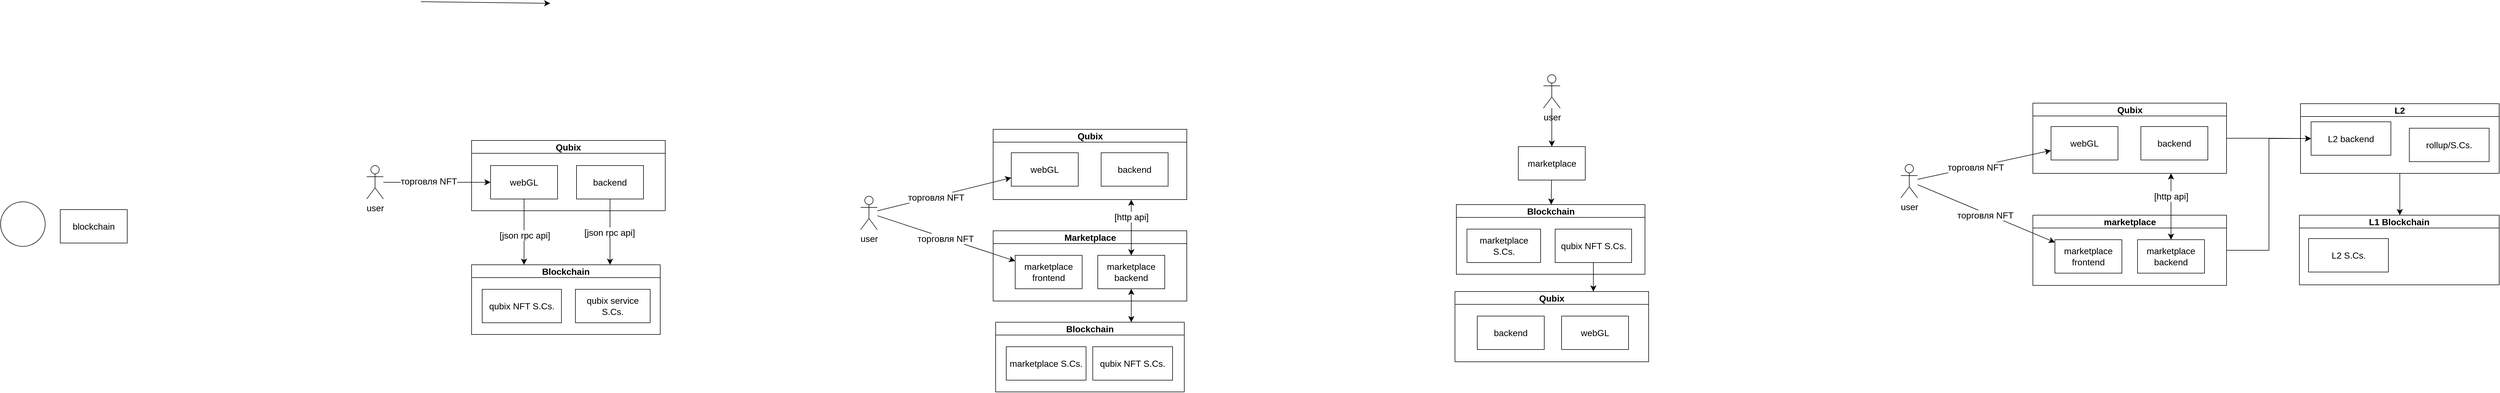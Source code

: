 <mxfile version="21.6.5" type="github">
  <diagram name="Page-1" id="zHUUiC82xC5pGfD_80GM">
    <mxGraphModel dx="2234" dy="1247" grid="0" gridSize="10" guides="1" tooltips="1" connect="1" arrows="1" fold="1" page="0" pageScale="1" pageWidth="1169" pageHeight="827" math="0" shadow="0">
      <root>
        <mxCell id="0" />
        <mxCell id="1" parent="0" />
        <mxCell id="BTJkSmiA3YUgXuVK6yyH-72" value="Marketplace" style="swimlane;whiteSpace=wrap;html=1;fontSize=16;" vertex="1" parent="1">
          <mxGeometry x="1085.5" y="197" width="347" height="126" as="geometry" />
        </mxCell>
        <mxCell id="BTJkSmiA3YUgXuVK6yyH-5" value="marketplace backend" style="rounded=0;whiteSpace=wrap;html=1;fontSize=16;" vertex="1" parent="BTJkSmiA3YUgXuVK6yyH-72">
          <mxGeometry x="187.5" y="44" width="120" height="60" as="geometry" />
        </mxCell>
        <mxCell id="BTJkSmiA3YUgXuVK6yyH-26" value="marketplace frontend" style="rounded=0;whiteSpace=wrap;html=1;fontSize=16;" vertex="1" parent="BTJkSmiA3YUgXuVK6yyH-72">
          <mxGeometry x="39.5" y="44" width="120" height="60" as="geometry" />
        </mxCell>
        <mxCell id="BTJkSmiA3YUgXuVK6yyH-2" value="" style="ellipse;whiteSpace=wrap;html=1;aspect=fixed;fontSize=16;" vertex="1" parent="1">
          <mxGeometry x="-693" y="145" width="80" height="80" as="geometry" />
        </mxCell>
        <mxCell id="BTJkSmiA3YUgXuVK6yyH-8" style="edgeStyle=elbowEdgeStyle;rounded=0;orthogonalLoop=1;jettySize=auto;html=1;fontSize=12;startSize=8;endSize=8;" edge="1" parent="1" source="BTJkSmiA3YUgXuVK6yyH-1" target="BTJkSmiA3YUgXuVK6yyH-7">
          <mxGeometry relative="1" as="geometry" />
        </mxCell>
        <mxCell id="BTJkSmiA3YUgXuVK6yyH-61" value="[json rpc api]" style="edgeLabel;html=1;align=center;verticalAlign=middle;resizable=0;points=[];fontSize=16;" vertex="1" connectable="0" parent="BTJkSmiA3YUgXuVK6yyH-8">
          <mxGeometry x="0.02" y="-1" relative="1" as="geometry">
            <mxPoint as="offset" />
          </mxGeometry>
        </mxCell>
        <mxCell id="BTJkSmiA3YUgXuVK6yyH-19" style="edgeStyle=elbowEdgeStyle;rounded=0;orthogonalLoop=1;jettySize=auto;html=1;fontSize=12;startSize=8;endSize=8;startArrow=classic;startFill=1;" edge="1" parent="1" source="BTJkSmiA3YUgXuVK6yyH-5" target="BTJkSmiA3YUgXuVK6yyH-17">
          <mxGeometry relative="1" as="geometry" />
        </mxCell>
        <mxCell id="BTJkSmiA3YUgXuVK6yyH-7" value="Blockchain" style="swimlane;whiteSpace=wrap;html=1;fontSize=16;" vertex="1" parent="1">
          <mxGeometry x="151" y="258" width="338" height="125" as="geometry" />
        </mxCell>
        <mxCell id="BTJkSmiA3YUgXuVK6yyH-3" value="qubix NFT S.Cs." style="rounded=0;whiteSpace=wrap;html=1;fontSize=16;" vertex="1" parent="BTJkSmiA3YUgXuVK6yyH-7">
          <mxGeometry x="19" y="44" width="142" height="60" as="geometry" />
        </mxCell>
        <mxCell id="BTJkSmiA3YUgXuVK6yyH-64" value="qubix service S.Cs." style="rounded=0;whiteSpace=wrap;html=1;fontSize=16;" vertex="1" parent="BTJkSmiA3YUgXuVK6yyH-7">
          <mxGeometry x="186" y="44" width="134" height="60" as="geometry" />
        </mxCell>
        <mxCell id="BTJkSmiA3YUgXuVK6yyH-6" value="blockchain" style="rounded=0;whiteSpace=wrap;html=1;fontSize=16;" vertex="1" parent="1">
          <mxGeometry x="-586" y="159" width="120" height="60" as="geometry" />
        </mxCell>
        <mxCell id="BTJkSmiA3YUgXuVK6yyH-11" style="edgeStyle=elbowEdgeStyle;rounded=0;orthogonalLoop=1;jettySize=auto;html=1;fontSize=12;startSize=8;endSize=8;" edge="1" parent="1" source="BTJkSmiA3YUgXuVK6yyH-4" target="BTJkSmiA3YUgXuVK6yyH-7">
          <mxGeometry relative="1" as="geometry">
            <mxPoint x="330" y="103" as="sourcePoint" />
            <mxPoint x="330" y="268" as="targetPoint" />
          </mxGeometry>
        </mxCell>
        <mxCell id="BTJkSmiA3YUgXuVK6yyH-60" value="[json rpc api]" style="edgeLabel;html=1;align=center;verticalAlign=middle;resizable=0;points=[];fontSize=16;" vertex="1" connectable="0" parent="BTJkSmiA3YUgXuVK6yyH-11">
          <mxGeometry x="0.098" y="1" relative="1" as="geometry">
            <mxPoint as="offset" />
          </mxGeometry>
        </mxCell>
        <mxCell id="BTJkSmiA3YUgXuVK6yyH-14" style="edgeStyle=elbowEdgeStyle;rounded=0;orthogonalLoop=1;jettySize=auto;html=1;fontSize=12;startSize=8;endSize=8;startArrow=classic;startFill=1;" edge="1" parent="1" source="BTJkSmiA3YUgXuVK6yyH-23" target="BTJkSmiA3YUgXuVK6yyH-5">
          <mxGeometry relative="1" as="geometry">
            <mxPoint x="1133" y="218" as="sourcePoint" />
          </mxGeometry>
        </mxCell>
        <mxCell id="BTJkSmiA3YUgXuVK6yyH-59" value="[http api]" style="edgeLabel;html=1;align=center;verticalAlign=middle;resizable=0;points=[];fontSize=16;" vertex="1" connectable="0" parent="BTJkSmiA3YUgXuVK6yyH-14">
          <mxGeometry x="-0.016" y="-2" relative="1" as="geometry">
            <mxPoint x="2" y="-18" as="offset" />
          </mxGeometry>
        </mxCell>
        <mxCell id="BTJkSmiA3YUgXuVK6yyH-16" style="edgeStyle=none;curved=1;rounded=0;orthogonalLoop=1;jettySize=auto;html=1;fontSize=12;startSize=8;endSize=8;" edge="1" parent="1" target="BTJkSmiA3YUgXuVK6yyH-12">
          <mxGeometry relative="1" as="geometry">
            <mxPoint x="1073" y="135" as="sourcePoint" />
          </mxGeometry>
        </mxCell>
        <mxCell id="BTJkSmiA3YUgXuVK6yyH-17" value="Blockchain" style="swimlane;whiteSpace=wrap;html=1;fontSize=16;" vertex="1" parent="1">
          <mxGeometry x="1090" y="361" width="338" height="125" as="geometry" />
        </mxCell>
        <mxCell id="BTJkSmiA3YUgXuVK6yyH-18" value="marketplace S.Cs." style="rounded=0;whiteSpace=wrap;html=1;fontSize=16;" vertex="1" parent="BTJkSmiA3YUgXuVK6yyH-17">
          <mxGeometry x="19" y="44" width="143" height="60" as="geometry" />
        </mxCell>
        <mxCell id="BTJkSmiA3YUgXuVK6yyH-65" value="qubix NFT S.Cs." style="rounded=0;whiteSpace=wrap;html=1;fontSize=16;" vertex="1" parent="BTJkSmiA3YUgXuVK6yyH-17">
          <mxGeometry x="174" y="44" width="143" height="60" as="geometry" />
        </mxCell>
        <mxCell id="BTJkSmiA3YUgXuVK6yyH-22" value="Qubix" style="swimlane;whiteSpace=wrap;html=1;fontSize=16;" vertex="1" parent="1">
          <mxGeometry x="151" y="35" width="347" height="126" as="geometry" />
        </mxCell>
        <mxCell id="BTJkSmiA3YUgXuVK6yyH-1" value="backend" style="rounded=0;whiteSpace=wrap;html=1;fontSize=16;" vertex="1" parent="BTJkSmiA3YUgXuVK6yyH-22">
          <mxGeometry x="188" y="45" width="120" height="60" as="geometry" />
        </mxCell>
        <mxCell id="BTJkSmiA3YUgXuVK6yyH-4" value="webGL" style="rounded=0;whiteSpace=wrap;html=1;fontSize=16;" vertex="1" parent="BTJkSmiA3YUgXuVK6yyH-22">
          <mxGeometry x="34" y="45" width="120" height="60" as="geometry" />
        </mxCell>
        <mxCell id="BTJkSmiA3YUgXuVK6yyH-23" value="Qubix" style="swimlane;whiteSpace=wrap;html=1;fontSize=16;" vertex="1" parent="1">
          <mxGeometry x="1085.5" y="15" width="347" height="126" as="geometry" />
        </mxCell>
        <mxCell id="BTJkSmiA3YUgXuVK6yyH-25" value="webGL" style="rounded=0;whiteSpace=wrap;html=1;fontSize=16;" vertex="1" parent="BTJkSmiA3YUgXuVK6yyH-23">
          <mxGeometry x="32.5" y="42" width="120" height="60" as="geometry" />
        </mxCell>
        <mxCell id="BTJkSmiA3YUgXuVK6yyH-24" value="backend" style="rounded=0;whiteSpace=wrap;html=1;fontSize=16;" vertex="1" parent="BTJkSmiA3YUgXuVK6yyH-23">
          <mxGeometry x="193.5" y="42" width="120" height="60" as="geometry" />
        </mxCell>
        <mxCell id="BTJkSmiA3YUgXuVK6yyH-28" style="edgeStyle=none;curved=1;rounded=0;orthogonalLoop=1;jettySize=auto;html=1;fontSize=12;startSize=8;endSize=8;" edge="1" parent="1" source="BTJkSmiA3YUgXuVK6yyH-27" target="BTJkSmiA3YUgXuVK6yyH-26">
          <mxGeometry relative="1" as="geometry" />
        </mxCell>
        <mxCell id="BTJkSmiA3YUgXuVK6yyH-69" value="торговля NFT" style="edgeLabel;html=1;align=center;verticalAlign=middle;resizable=0;points=[];fontSize=16;" vertex="1" connectable="0" parent="BTJkSmiA3YUgXuVK6yyH-28">
          <mxGeometry x="0.225" y="-3" relative="1" as="geometry">
            <mxPoint x="-29" y="-12" as="offset" />
          </mxGeometry>
        </mxCell>
        <mxCell id="BTJkSmiA3YUgXuVK6yyH-29" style="edgeStyle=none;curved=1;rounded=0;orthogonalLoop=1;jettySize=auto;html=1;fontSize=12;startSize=8;endSize=8;" edge="1" parent="1" source="BTJkSmiA3YUgXuVK6yyH-27" target="BTJkSmiA3YUgXuVK6yyH-25">
          <mxGeometry relative="1" as="geometry" />
        </mxCell>
        <mxCell id="BTJkSmiA3YUgXuVK6yyH-71" value="торговля NFT" style="edgeLabel;html=1;align=center;verticalAlign=middle;resizable=0;points=[];fontSize=16;" vertex="1" connectable="0" parent="BTJkSmiA3YUgXuVK6yyH-29">
          <mxGeometry x="-0.264" y="-4" relative="1" as="geometry">
            <mxPoint x="15" y="-7" as="offset" />
          </mxGeometry>
        </mxCell>
        <mxCell id="BTJkSmiA3YUgXuVK6yyH-27" value="user" style="shape=umlActor;verticalLabelPosition=bottom;verticalAlign=top;html=1;outlineConnect=0;fontSize=16;" vertex="1" parent="1">
          <mxGeometry x="848" y="135" width="30" height="60" as="geometry" />
        </mxCell>
        <mxCell id="BTJkSmiA3YUgXuVK6yyH-31" style="edgeStyle=none;curved=1;rounded=0;orthogonalLoop=1;jettySize=auto;html=1;fontSize=12;startSize=8;endSize=8;" edge="1" parent="1" source="BTJkSmiA3YUgXuVK6yyH-30" target="BTJkSmiA3YUgXuVK6yyH-4">
          <mxGeometry relative="1" as="geometry" />
        </mxCell>
        <mxCell id="BTJkSmiA3YUgXuVK6yyH-68" value="торговля NFT" style="edgeLabel;html=1;align=center;verticalAlign=middle;resizable=0;points=[];fontSize=16;" vertex="1" connectable="0" parent="BTJkSmiA3YUgXuVK6yyH-31">
          <mxGeometry x="-0.155" y="2" relative="1" as="geometry">
            <mxPoint as="offset" />
          </mxGeometry>
        </mxCell>
        <mxCell id="BTJkSmiA3YUgXuVK6yyH-30" value="user" style="shape=umlActor;verticalLabelPosition=bottom;verticalAlign=top;html=1;outlineConnect=0;fontSize=16;" vertex="1" parent="1">
          <mxGeometry x="-37" y="80" width="30" height="60" as="geometry" />
        </mxCell>
        <mxCell id="BTJkSmiA3YUgXuVK6yyH-35" style="edgeStyle=none;curved=1;rounded=0;orthogonalLoop=1;jettySize=auto;html=1;fontSize=12;startSize=8;endSize=8;" edge="1" parent="1">
          <mxGeometry relative="1" as="geometry">
            <mxPoint x="60" y="-214" as="sourcePoint" />
            <mxPoint x="292" y="-211" as="targetPoint" />
          </mxGeometry>
        </mxCell>
        <mxCell id="BTJkSmiA3YUgXuVK6yyH-45" style="edgeStyle=none;curved=1;rounded=0;orthogonalLoop=1;jettySize=auto;html=1;fontSize=12;startSize=8;endSize=8;" edge="1" parent="1" source="BTJkSmiA3YUgXuVK6yyH-55" target="BTJkSmiA3YUgXuVK6yyH-49">
          <mxGeometry relative="1" as="geometry">
            <mxPoint x="1943.231" y="245" as="sourcePoint" />
          </mxGeometry>
        </mxCell>
        <mxCell id="BTJkSmiA3YUgXuVK6yyH-49" value="Blockchain" style="swimlane;whiteSpace=wrap;html=1;fontSize=16;" vertex="1" parent="1">
          <mxGeometry x="1915.5" y="150" width="338" height="125" as="geometry" />
        </mxCell>
        <mxCell id="BTJkSmiA3YUgXuVK6yyH-50" value="marketplace S.Cs." style="rounded=0;whiteSpace=wrap;html=1;fontSize=16;" vertex="1" parent="BTJkSmiA3YUgXuVK6yyH-49">
          <mxGeometry x="19" y="44" width="132" height="60" as="geometry" />
        </mxCell>
        <mxCell id="BTJkSmiA3YUgXuVK6yyH-66" value="qubix NFT S.Cs." style="rounded=0;whiteSpace=wrap;html=1;fontSize=16;" vertex="1" parent="BTJkSmiA3YUgXuVK6yyH-49">
          <mxGeometry x="177" y="44" width="137" height="60" as="geometry" />
        </mxCell>
        <mxCell id="BTJkSmiA3YUgXuVK6yyH-51" value="Qubix" style="swimlane;whiteSpace=wrap;html=1;fontSize=16;" vertex="1" parent="1">
          <mxGeometry x="1913" y="306" width="347" height="126" as="geometry" />
        </mxCell>
        <mxCell id="BTJkSmiA3YUgXuVK6yyH-52" value="backend" style="rounded=0;whiteSpace=wrap;html=1;fontSize=16;" vertex="1" parent="BTJkSmiA3YUgXuVK6yyH-51">
          <mxGeometry x="40" y="44" width="120" height="60" as="geometry" />
        </mxCell>
        <mxCell id="BTJkSmiA3YUgXuVK6yyH-53" value="webGL" style="rounded=0;whiteSpace=wrap;html=1;fontSize=16;" vertex="1" parent="BTJkSmiA3YUgXuVK6yyH-51">
          <mxGeometry x="191" y="44" width="120" height="60" as="geometry" />
        </mxCell>
        <mxCell id="BTJkSmiA3YUgXuVK6yyH-55" value="marketplace" style="rounded=0;whiteSpace=wrap;html=1;fontSize=16;" vertex="1" parent="1">
          <mxGeometry x="2026.5" y="46" width="120" height="60" as="geometry" />
        </mxCell>
        <mxCell id="BTJkSmiA3YUgXuVK6yyH-56" style="edgeStyle=none;curved=1;rounded=0;orthogonalLoop=1;jettySize=auto;html=1;fontSize=12;startSize=8;endSize=8;" edge="1" parent="1" source="BTJkSmiA3YUgXuVK6yyH-58" target="BTJkSmiA3YUgXuVK6yyH-55">
          <mxGeometry relative="1" as="geometry" />
        </mxCell>
        <mxCell id="BTJkSmiA3YUgXuVK6yyH-58" value="user" style="shape=umlActor;verticalLabelPosition=bottom;verticalAlign=top;html=1;outlineConnect=0;fontSize=16;" vertex="1" parent="1">
          <mxGeometry x="2071.5" y="-83" width="30" height="60" as="geometry" />
        </mxCell>
        <mxCell id="BTJkSmiA3YUgXuVK6yyH-67" style="edgeStyle=elbowEdgeStyle;rounded=0;orthogonalLoop=1;jettySize=auto;html=1;fontSize=12;startSize=8;endSize=8;" edge="1" parent="1" source="BTJkSmiA3YUgXuVK6yyH-66" target="BTJkSmiA3YUgXuVK6yyH-51">
          <mxGeometry relative="1" as="geometry">
            <mxPoint x="2105.5" y="307" as="sourcePoint" />
            <mxPoint x="2256.5" y="134" as="targetPoint" />
          </mxGeometry>
        </mxCell>
        <mxCell id="BTJkSmiA3YUgXuVK6yyH-101" style="edgeStyle=elbowEdgeStyle;rounded=0;orthogonalLoop=1;jettySize=auto;html=1;fontSize=12;startSize=8;endSize=8;" edge="1" parent="1" source="BTJkSmiA3YUgXuVK6yyH-75" target="BTJkSmiA3YUgXuVK6yyH-102">
          <mxGeometry relative="1" as="geometry" />
        </mxCell>
        <mxCell id="BTJkSmiA3YUgXuVK6yyH-75" value="marketplace" style="swimlane;whiteSpace=wrap;html=1;fontSize=16;" vertex="1" parent="1">
          <mxGeometry x="2948.5" y="169" width="347" height="126" as="geometry" />
        </mxCell>
        <mxCell id="BTJkSmiA3YUgXuVK6yyH-76" value="marketplace backend" style="rounded=0;whiteSpace=wrap;html=1;fontSize=16;" vertex="1" parent="BTJkSmiA3YUgXuVK6yyH-75">
          <mxGeometry x="187.5" y="44" width="120" height="60" as="geometry" />
        </mxCell>
        <mxCell id="BTJkSmiA3YUgXuVK6yyH-77" value="marketplace frontend" style="rounded=0;whiteSpace=wrap;html=1;fontSize=16;" vertex="1" parent="BTJkSmiA3YUgXuVK6yyH-75">
          <mxGeometry x="39.5" y="44" width="120" height="60" as="geometry" />
        </mxCell>
        <mxCell id="BTJkSmiA3YUgXuVK6yyH-79" style="edgeStyle=elbowEdgeStyle;rounded=0;orthogonalLoop=1;jettySize=auto;html=1;fontSize=12;startSize=8;endSize=8;startArrow=classic;startFill=1;" edge="1" parent="1" source="BTJkSmiA3YUgXuVK6yyH-84" target="BTJkSmiA3YUgXuVK6yyH-76">
          <mxGeometry relative="1" as="geometry">
            <mxPoint x="2996" y="171" as="sourcePoint" />
          </mxGeometry>
        </mxCell>
        <mxCell id="BTJkSmiA3YUgXuVK6yyH-80" value="[http api]" style="edgeLabel;html=1;align=center;verticalAlign=middle;resizable=0;points=[];fontSize=16;" vertex="1" connectable="0" parent="BTJkSmiA3YUgXuVK6yyH-79">
          <mxGeometry x="-0.016" y="-2" relative="1" as="geometry">
            <mxPoint x="2" y="-18" as="offset" />
          </mxGeometry>
        </mxCell>
        <mxCell id="BTJkSmiA3YUgXuVK6yyH-81" value="L1 Blockchain" style="swimlane;whiteSpace=wrap;html=1;fontSize=16;" vertex="1" parent="1">
          <mxGeometry x="3426" y="169" width="358" height="125" as="geometry" />
        </mxCell>
        <mxCell id="BTJkSmiA3YUgXuVK6yyH-98" value="L2 S.Cs." style="rounded=0;whiteSpace=wrap;html=1;fontSize=16;" vertex="1" parent="BTJkSmiA3YUgXuVK6yyH-81">
          <mxGeometry x="16.5" y="42" width="143" height="60" as="geometry" />
        </mxCell>
        <mxCell id="BTJkSmiA3YUgXuVK6yyH-100" style="edgeStyle=elbowEdgeStyle;rounded=0;orthogonalLoop=1;jettySize=auto;html=1;fontSize=12;startSize=8;endSize=8;" edge="1" parent="1" source="BTJkSmiA3YUgXuVK6yyH-84" target="BTJkSmiA3YUgXuVK6yyH-102">
          <mxGeometry relative="1" as="geometry" />
        </mxCell>
        <mxCell id="BTJkSmiA3YUgXuVK6yyH-84" value="Qubix" style="swimlane;whiteSpace=wrap;html=1;fontSize=16;" vertex="1" parent="1">
          <mxGeometry x="2948.5" y="-32" width="347" height="126" as="geometry" />
        </mxCell>
        <mxCell id="BTJkSmiA3YUgXuVK6yyH-85" value="webGL" style="rounded=0;whiteSpace=wrap;html=1;fontSize=16;" vertex="1" parent="BTJkSmiA3YUgXuVK6yyH-84">
          <mxGeometry x="32.5" y="42" width="120" height="60" as="geometry" />
        </mxCell>
        <mxCell id="BTJkSmiA3YUgXuVK6yyH-86" value="backend" style="rounded=0;whiteSpace=wrap;html=1;fontSize=16;" vertex="1" parent="BTJkSmiA3YUgXuVK6yyH-84">
          <mxGeometry x="193.5" y="42" width="120" height="60" as="geometry" />
        </mxCell>
        <mxCell id="BTJkSmiA3YUgXuVK6yyH-87" style="edgeStyle=none;curved=1;rounded=0;orthogonalLoop=1;jettySize=auto;html=1;fontSize=12;startSize=8;endSize=8;" edge="1" parent="1" source="BTJkSmiA3YUgXuVK6yyH-91" target="BTJkSmiA3YUgXuVK6yyH-77">
          <mxGeometry relative="1" as="geometry" />
        </mxCell>
        <mxCell id="BTJkSmiA3YUgXuVK6yyH-88" value="торговля NFT" style="edgeLabel;html=1;align=center;verticalAlign=middle;resizable=0;points=[];fontSize=16;" vertex="1" connectable="0" parent="BTJkSmiA3YUgXuVK6yyH-87">
          <mxGeometry x="0.225" y="-3" relative="1" as="geometry">
            <mxPoint x="-29" y="-12" as="offset" />
          </mxGeometry>
        </mxCell>
        <mxCell id="BTJkSmiA3YUgXuVK6yyH-89" style="edgeStyle=none;curved=1;rounded=0;orthogonalLoop=1;jettySize=auto;html=1;fontSize=12;startSize=8;endSize=8;" edge="1" parent="1" source="BTJkSmiA3YUgXuVK6yyH-91" target="BTJkSmiA3YUgXuVK6yyH-85">
          <mxGeometry relative="1" as="geometry" />
        </mxCell>
        <mxCell id="BTJkSmiA3YUgXuVK6yyH-90" value="торговля NFT" style="edgeLabel;html=1;align=center;verticalAlign=middle;resizable=0;points=[];fontSize=16;" vertex="1" connectable="0" parent="BTJkSmiA3YUgXuVK6yyH-89">
          <mxGeometry x="-0.264" y="-4" relative="1" as="geometry">
            <mxPoint x="15" y="-7" as="offset" />
          </mxGeometry>
        </mxCell>
        <mxCell id="BTJkSmiA3YUgXuVK6yyH-91" value="user" style="shape=umlActor;verticalLabelPosition=bottom;verticalAlign=top;html=1;outlineConnect=0;fontSize=16;" vertex="1" parent="1">
          <mxGeometry x="2712" y="78" width="30" height="60" as="geometry" />
        </mxCell>
        <mxCell id="BTJkSmiA3YUgXuVK6yyH-92" value="L2" style="swimlane;whiteSpace=wrap;html=1;fontSize=16;" vertex="1" parent="1">
          <mxGeometry x="3428" y="-31" width="356" height="125" as="geometry" />
        </mxCell>
        <mxCell id="BTJkSmiA3YUgXuVK6yyH-82" value="rollup/S.Cs." style="rounded=0;whiteSpace=wrap;html=1;fontSize=16;" vertex="1" parent="BTJkSmiA3YUgXuVK6yyH-92">
          <mxGeometry x="195" y="44" width="143" height="60" as="geometry" />
        </mxCell>
        <mxCell id="BTJkSmiA3YUgXuVK6yyH-102" value="L2 backend" style="rounded=0;whiteSpace=wrap;html=1;fontSize=16;" vertex="1" parent="BTJkSmiA3YUgXuVK6yyH-92">
          <mxGeometry x="19" y="32.5" width="143" height="60" as="geometry" />
        </mxCell>
        <mxCell id="BTJkSmiA3YUgXuVK6yyH-99" style="edgeStyle=elbowEdgeStyle;rounded=0;orthogonalLoop=1;jettySize=auto;html=1;fontSize=12;startSize=8;endSize=8;" edge="1" parent="1" source="BTJkSmiA3YUgXuVK6yyH-92" target="BTJkSmiA3YUgXuVK6yyH-81">
          <mxGeometry relative="1" as="geometry">
            <mxPoint x="3193" y="264" as="sourcePoint" />
            <mxPoint x="3168" y="320" as="targetPoint" />
          </mxGeometry>
        </mxCell>
      </root>
    </mxGraphModel>
  </diagram>
</mxfile>
